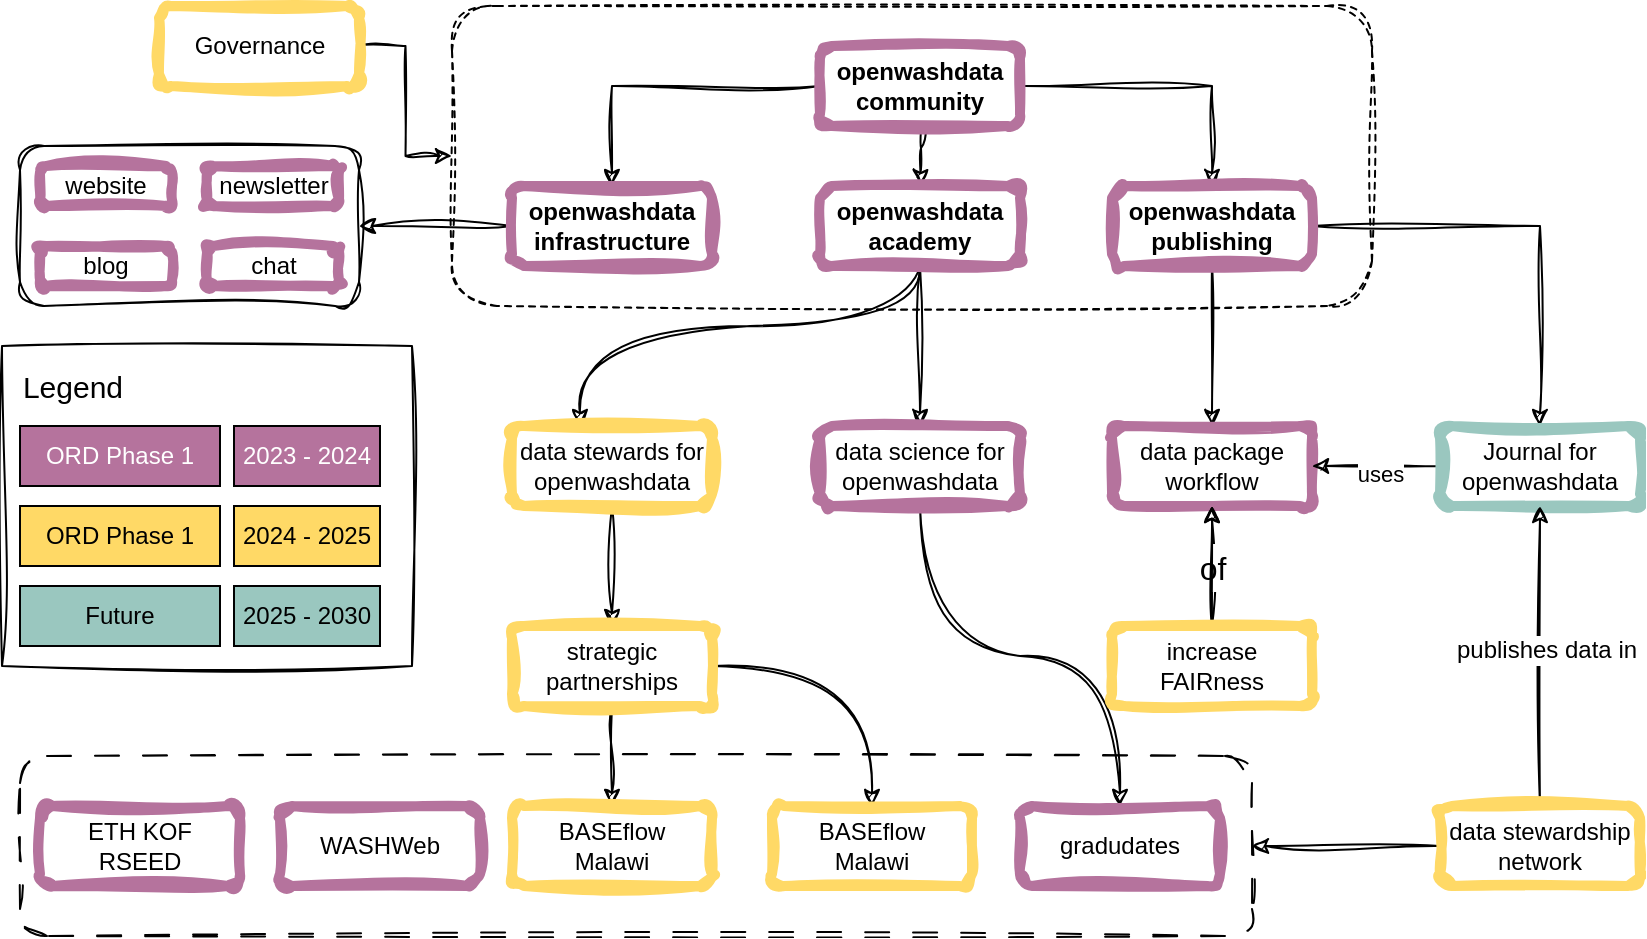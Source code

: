 <mxfile version="21.6.2" type="github">
  <diagram name="Page-1" id="nh3vlnxrbsC_gWLJnE9w">
    <mxGraphModel dx="2074" dy="1182" grid="1" gridSize="10" guides="1" tooltips="1" connect="1" arrows="1" fold="1" page="1" pageScale="1" pageWidth="827" pageHeight="1169" math="0" shadow="0">
      <root>
        <mxCell id="0" />
        <mxCell id="1" parent="0" />
        <mxCell id="BLSTeo2ohmMuAXlxdQSj-82" value="" style="rounded=0;whiteSpace=wrap;html=1;sketch=1;hachureGap=4;jiggle=2;curveFitting=1;fontFamily=Architects Daughter;fontSource=https%3A%2F%2Ffonts.googleapis.com%2Fcss%3Ffamily%3DArchitects%2BDaughter;fontSize=20;fillColor=none;" vertex="1" parent="1">
          <mxGeometry x="5" y="190" width="205" height="160" as="geometry" />
        </mxCell>
        <mxCell id="BLSTeo2ohmMuAXlxdQSj-55" value="" style="rounded=1;whiteSpace=wrap;html=1;sketch=1;hachureGap=4;jiggle=2;curveFitting=1;fontFamily=Architects Daughter;fontSource=https%3A%2F%2Ffonts.googleapis.com%2Fcss%3Ffamily%3DArchitects%2BDaughter;fontSize=20;fillColor=none;dashed=1;dashPattern=12 12;" vertex="1" parent="1">
          <mxGeometry x="14" y="395" width="616" height="90" as="geometry" />
        </mxCell>
        <mxCell id="BLSTeo2ohmMuAXlxdQSj-76" value="" style="rounded=1;whiteSpace=wrap;html=1;sketch=1;hachureGap=4;jiggle=2;curveFitting=1;fontFamily=Architects Daughter;fontSource=https%3A%2F%2Ffonts.googleapis.com%2Fcss%3Ffamily%3DArchitects%2BDaughter;fontSize=20;fillColor=none;" vertex="1" parent="1">
          <mxGeometry x="14" y="90" width="169.5" height="80" as="geometry" />
        </mxCell>
        <mxCell id="BLSTeo2ohmMuAXlxdQSj-31" style="edgeStyle=orthogonalEdgeStyle;rounded=0;sketch=1;hachureGap=4;jiggle=2;curveFitting=1;orthogonalLoop=1;jettySize=auto;html=1;fontFamily=Architects Daughter;fontSource=https%3A%2F%2Ffonts.googleapis.com%2Fcss%3Ffamily%3DArchitects%2BDaughter;fontSize=16;" edge="1" parent="1" source="BLSTeo2ohmMuAXlxdQSj-2" target="BLSTeo2ohmMuAXlxdQSj-12">
          <mxGeometry relative="1" as="geometry" />
        </mxCell>
        <mxCell id="BLSTeo2ohmMuAXlxdQSj-32" style="edgeStyle=orthogonalEdgeStyle;rounded=0;sketch=1;hachureGap=4;jiggle=2;curveFitting=1;orthogonalLoop=1;jettySize=auto;html=1;exitX=1;exitY=0.5;exitDx=0;exitDy=0;fontFamily=Architects Daughter;fontSource=https%3A%2F%2Ffonts.googleapis.com%2Fcss%3Ffamily%3DArchitects%2BDaughter;fontSize=16;" edge="1" parent="1" source="BLSTeo2ohmMuAXlxdQSj-2" target="BLSTeo2ohmMuAXlxdQSj-16">
          <mxGeometry relative="1" as="geometry" />
        </mxCell>
        <mxCell id="BLSTeo2ohmMuAXlxdQSj-33" value="" style="edgeStyle=orthogonalEdgeStyle;rounded=0;sketch=1;hachureGap=4;jiggle=2;curveFitting=1;orthogonalLoop=1;jettySize=auto;html=1;fontFamily=Architects Daughter;fontSource=https%3A%2F%2Ffonts.googleapis.com%2Fcss%3Ffamily%3DArchitects%2BDaughter;fontSize=16;" edge="1" parent="1" target="BLSTeo2ohmMuAXlxdQSj-13">
          <mxGeometry relative="1" as="geometry">
            <mxPoint x="464" y="70" as="sourcePoint" />
          </mxGeometry>
        </mxCell>
        <mxCell id="BLSTeo2ohmMuAXlxdQSj-2" value="openwashdata&lt;br&gt;community" style="rounded=1;whiteSpace=wrap;html=1;strokeColor=#B5739D;shadow=0;strokeWidth=5;sketch=1;curveFitting=1;jiggle=2;fontStyle=1" vertex="1" parent="1">
          <mxGeometry x="414" y="40" width="100" height="40" as="geometry" />
        </mxCell>
        <mxCell id="BLSTeo2ohmMuAXlxdQSj-5" value="ORD Phase 1" style="rounded=0;whiteSpace=wrap;html=1;fillColor=#FFD966;" vertex="1" parent="1">
          <mxGeometry x="14" y="270" width="100" height="30" as="geometry" />
        </mxCell>
        <mxCell id="BLSTeo2ohmMuAXlxdQSj-6" value="Future" style="rounded=0;whiteSpace=wrap;html=1;fillColor=#9AC7BF;" vertex="1" parent="1">
          <mxGeometry x="14" y="310" width="100" height="30" as="geometry" />
        </mxCell>
        <mxCell id="BLSTeo2ohmMuAXlxdQSj-7" value="2023 - 2024" style="rounded=0;whiteSpace=wrap;html=1;fillColor=#B5739D;fontColor=#FFFFFF;" vertex="1" parent="1">
          <mxGeometry x="121" y="230" width="73" height="30" as="geometry" />
        </mxCell>
        <mxCell id="BLSTeo2ohmMuAXlxdQSj-8" value="2024 - 2025" style="rounded=0;whiteSpace=wrap;html=1;fillColor=#FFD966;" vertex="1" parent="1">
          <mxGeometry x="121" y="270" width="73" height="30" as="geometry" />
        </mxCell>
        <mxCell id="BLSTeo2ohmMuAXlxdQSj-9" value="2025 - 2030" style="rounded=0;whiteSpace=wrap;html=1;fillColor=#9AC7BF;" vertex="1" parent="1">
          <mxGeometry x="121" y="310" width="73" height="30" as="geometry" />
        </mxCell>
        <mxCell id="BLSTeo2ohmMuAXlxdQSj-77" value="" style="edgeStyle=orthogonalEdgeStyle;rounded=0;sketch=1;hachureGap=4;jiggle=2;curveFitting=1;orthogonalLoop=1;jettySize=auto;html=1;fontFamily=Architects Daughter;fontSource=https%3A%2F%2Ffonts.googleapis.com%2Fcss%3Ffamily%3DArchitects%2BDaughter;fontSize=16;" edge="1" parent="1" source="BLSTeo2ohmMuAXlxdQSj-12" target="BLSTeo2ohmMuAXlxdQSj-76">
          <mxGeometry relative="1" as="geometry" />
        </mxCell>
        <mxCell id="BLSTeo2ohmMuAXlxdQSj-12" value="openwashdata&lt;br&gt;infrastructure" style="rounded=1;whiteSpace=wrap;html=1;strokeColor=#B5739D;shadow=0;strokeWidth=5;sketch=1;curveFitting=1;jiggle=2;fontStyle=1" vertex="1" parent="1">
          <mxGeometry x="260" y="110" width="100" height="40" as="geometry" />
        </mxCell>
        <mxCell id="BLSTeo2ohmMuAXlxdQSj-28" style="edgeStyle=orthogonalEdgeStyle;rounded=0;sketch=1;hachureGap=4;jiggle=2;curveFitting=1;orthogonalLoop=1;jettySize=auto;html=1;fontFamily=Architects Daughter;fontSource=https%3A%2F%2Ffonts.googleapis.com%2Fcss%3Ffamily%3DArchitects%2BDaughter;fontSize=16;curved=1;" edge="1" parent="1" source="BLSTeo2ohmMuAXlxdQSj-13" target="BLSTeo2ohmMuAXlxdQSj-26">
          <mxGeometry relative="1" as="geometry">
            <Array as="points">
              <mxPoint x="464" y="180" />
              <mxPoint x="294" y="180" />
            </Array>
          </mxGeometry>
        </mxCell>
        <mxCell id="BLSTeo2ohmMuAXlxdQSj-29" value="" style="edgeStyle=orthogonalEdgeStyle;rounded=0;sketch=1;hachureGap=4;jiggle=2;curveFitting=1;orthogonalLoop=1;jettySize=auto;html=1;fontFamily=Architects Daughter;fontSource=https%3A%2F%2Ffonts.googleapis.com%2Fcss%3Ffamily%3DArchitects%2BDaughter;fontSize=16;" edge="1" parent="1" source="BLSTeo2ohmMuAXlxdQSj-13" target="BLSTeo2ohmMuAXlxdQSj-14">
          <mxGeometry relative="1" as="geometry" />
        </mxCell>
        <mxCell id="BLSTeo2ohmMuAXlxdQSj-13" value="openwashdata&lt;br&gt;academy" style="rounded=1;whiteSpace=wrap;html=1;strokeColor=#B5739D;shadow=0;strokeWidth=5;sketch=1;curveFitting=1;jiggle=2;fontStyle=1" vertex="1" parent="1">
          <mxGeometry x="414" y="110" width="100" height="40" as="geometry" />
        </mxCell>
        <mxCell id="BLSTeo2ohmMuAXlxdQSj-36" style="edgeStyle=orthogonalEdgeStyle;rounded=0;sketch=1;hachureGap=4;jiggle=2;curveFitting=1;orthogonalLoop=1;jettySize=auto;html=1;exitX=0.5;exitY=1;exitDx=0;exitDy=0;fontFamily=Architects Daughter;fontSource=https%3A%2F%2Ffonts.googleapis.com%2Fcss%3Ffamily%3DArchitects%2BDaughter;fontSize=16;curved=1;" edge="1" parent="1" source="BLSTeo2ohmMuAXlxdQSj-14" target="BLSTeo2ohmMuAXlxdQSj-15">
          <mxGeometry relative="1" as="geometry">
            <mxPoint x="590" y="420" as="targetPoint" />
          </mxGeometry>
        </mxCell>
        <mxCell id="BLSTeo2ohmMuAXlxdQSj-14" value="data science for&lt;br&gt;openwashdata" style="rounded=1;whiteSpace=wrap;html=1;strokeColor=#B5739D;shadow=0;strokeWidth=5;sketch=1;curveFitting=1;jiggle=2;" vertex="1" parent="1">
          <mxGeometry x="414" y="230" width="100" height="40" as="geometry" />
        </mxCell>
        <mxCell id="BLSTeo2ohmMuAXlxdQSj-15" value="gradudates" style="rounded=1;whiteSpace=wrap;html=1;strokeColor=#B5739D;shadow=0;strokeWidth=5;sketch=1;curveFitting=1;jiggle=2;" vertex="1" parent="1">
          <mxGeometry x="514" y="420" width="100" height="40" as="geometry" />
        </mxCell>
        <mxCell id="BLSTeo2ohmMuAXlxdQSj-34" value="" style="edgeStyle=orthogonalEdgeStyle;rounded=0;sketch=1;hachureGap=4;jiggle=2;curveFitting=1;orthogonalLoop=1;jettySize=auto;html=1;fontFamily=Architects Daughter;fontSource=https%3A%2F%2Ffonts.googleapis.com%2Fcss%3Ffamily%3DArchitects%2BDaughter;fontSize=16;" edge="1" parent="1" source="BLSTeo2ohmMuAXlxdQSj-16" target="BLSTeo2ohmMuAXlxdQSj-17">
          <mxGeometry relative="1" as="geometry" />
        </mxCell>
        <mxCell id="BLSTeo2ohmMuAXlxdQSj-35" style="edgeStyle=orthogonalEdgeStyle;rounded=0;sketch=1;hachureGap=4;jiggle=2;curveFitting=1;orthogonalLoop=1;jettySize=auto;html=1;exitX=1;exitY=0.5;exitDx=0;exitDy=0;fontFamily=Architects Daughter;fontSource=https%3A%2F%2Ffonts.googleapis.com%2Fcss%3Ffamily%3DArchitects%2BDaughter;fontSize=16;" edge="1" parent="1" source="BLSTeo2ohmMuAXlxdQSj-16" target="BLSTeo2ohmMuAXlxdQSj-21">
          <mxGeometry relative="1" as="geometry" />
        </mxCell>
        <mxCell id="BLSTeo2ohmMuAXlxdQSj-16" value="openwashdata&lt;br&gt;publishing" style="rounded=1;whiteSpace=wrap;html=1;strokeColor=#B5739D;shadow=0;strokeWidth=5;sketch=1;curveFitting=1;jiggle=2;fontStyle=1" vertex="1" parent="1">
          <mxGeometry x="560" y="110" width="100" height="40" as="geometry" />
        </mxCell>
        <mxCell id="BLSTeo2ohmMuAXlxdQSj-17" value="data package workflow" style="rounded=1;whiteSpace=wrap;html=1;strokeColor=#B5739D;shadow=0;strokeWidth=5;sketch=1;curveFitting=1;jiggle=2;" vertex="1" parent="1">
          <mxGeometry x="560" y="230" width="100" height="40" as="geometry" />
        </mxCell>
        <mxCell id="BLSTeo2ohmMuAXlxdQSj-62" value="" style="edgeStyle=orthogonalEdgeStyle;rounded=0;sketch=1;hachureGap=4;jiggle=2;curveFitting=1;orthogonalLoop=1;jettySize=auto;html=1;fontFamily=Architects Daughter;fontSource=https%3A%2F%2Ffonts.googleapis.com%2Fcss%3Ffamily%3DArchitects%2BDaughter;fontSize=16;" edge="1" parent="1" source="BLSTeo2ohmMuAXlxdQSj-21" target="BLSTeo2ohmMuAXlxdQSj-17">
          <mxGeometry relative="1" as="geometry" />
        </mxCell>
        <mxCell id="BLSTeo2ohmMuAXlxdQSj-63" value="&lt;font style=&quot;font-size: 11px;&quot; face=&quot;Helvetica&quot;&gt;uses&lt;/font&gt;" style="edgeLabel;html=1;align=center;verticalAlign=middle;resizable=0;points=[];fontSize=20;fontFamily=Architects Daughter;" vertex="1" connectable="0" parent="BLSTeo2ohmMuAXlxdQSj-62">
          <mxGeometry x="-0.05" y="1" relative="1" as="geometry">
            <mxPoint as="offset" />
          </mxGeometry>
        </mxCell>
        <mxCell id="BLSTeo2ohmMuAXlxdQSj-21" value="Journal for &lt;br&gt;openwashdata" style="rounded=1;whiteSpace=wrap;html=1;strokeColor=#9AC7BF;shadow=0;strokeWidth=5;sketch=1;curveFitting=1;jiggle=2;" vertex="1" parent="1">
          <mxGeometry x="724" y="230" width="100" height="40" as="geometry" />
        </mxCell>
        <mxCell id="BLSTeo2ohmMuAXlxdQSj-37" value="" style="edgeStyle=orthogonalEdgeStyle;rounded=0;sketch=1;hachureGap=4;jiggle=2;curveFitting=1;orthogonalLoop=1;jettySize=auto;html=1;fontFamily=Architects Daughter;fontSource=https%3A%2F%2Ffonts.googleapis.com%2Fcss%3Ffamily%3DArchitects%2BDaughter;fontSize=16;" edge="1" parent="1" source="BLSTeo2ohmMuAXlxdQSj-22" target="BLSTeo2ohmMuAXlxdQSj-17">
          <mxGeometry relative="1" as="geometry" />
        </mxCell>
        <mxCell id="BLSTeo2ohmMuAXlxdQSj-38" value="&lt;font style=&quot;font-size: 16px;&quot; face=&quot;Helvetica&quot;&gt;of&lt;/font&gt;" style="edgeLabel;html=1;align=center;verticalAlign=middle;resizable=0;points=[];fontSize=20;fontFamily=Architects Daughter;" vertex="1" connectable="0" parent="BLSTeo2ohmMuAXlxdQSj-37">
          <mxGeometry x="-0.3" y="-3" relative="1" as="geometry">
            <mxPoint x="-3" y="-9" as="offset" />
          </mxGeometry>
        </mxCell>
        <mxCell id="BLSTeo2ohmMuAXlxdQSj-39" value="" style="edgeStyle=orthogonalEdgeStyle;rounded=0;sketch=1;hachureGap=4;jiggle=2;curveFitting=1;orthogonalLoop=1;jettySize=auto;html=1;fontFamily=Architects Daughter;fontSource=https%3A%2F%2Ffonts.googleapis.com%2Fcss%3Ffamily%3DArchitects%2BDaughter;fontSize=16;" edge="1" parent="1" source="BLSTeo2ohmMuAXlxdQSj-22" target="BLSTeo2ohmMuAXlxdQSj-17">
          <mxGeometry relative="1" as="geometry" />
        </mxCell>
        <mxCell id="BLSTeo2ohmMuAXlxdQSj-22" value="increase FAIRness" style="rounded=1;whiteSpace=wrap;html=1;strokeColor=#FFD966;shadow=0;strokeWidth=5;sketch=1;curveFitting=1;jiggle=2;" vertex="1" parent="1">
          <mxGeometry x="560" y="330" width="100" height="40" as="geometry" />
        </mxCell>
        <mxCell id="BLSTeo2ohmMuAXlxdQSj-30" value="" style="edgeStyle=orthogonalEdgeStyle;rounded=0;sketch=1;hachureGap=4;jiggle=2;curveFitting=1;orthogonalLoop=1;jettySize=auto;html=1;fontFamily=Architects Daughter;fontSource=https%3A%2F%2Ffonts.googleapis.com%2Fcss%3Ffamily%3DArchitects%2BDaughter;fontSize=16;" edge="1" parent="1" source="BLSTeo2ohmMuAXlxdQSj-26" target="BLSTeo2ohmMuAXlxdQSj-27">
          <mxGeometry relative="1" as="geometry" />
        </mxCell>
        <mxCell id="BLSTeo2ohmMuAXlxdQSj-26" value="data stewards for openwashdata" style="rounded=1;whiteSpace=wrap;html=1;strokeColor=#FFD966;shadow=0;strokeWidth=5;sketch=1;curveFitting=1;jiggle=2;" vertex="1" parent="1">
          <mxGeometry x="260" y="230" width="100" height="40" as="geometry" />
        </mxCell>
        <mxCell id="BLSTeo2ohmMuAXlxdQSj-43" value="" style="edgeStyle=orthogonalEdgeStyle;rounded=0;sketch=1;hachureGap=4;jiggle=2;curveFitting=1;orthogonalLoop=1;jettySize=auto;html=1;fontFamily=Architects Daughter;fontSource=https%3A%2F%2Ffonts.googleapis.com%2Fcss%3Ffamily%3DArchitects%2BDaughter;fontSize=16;exitX=0.5;exitY=1;exitDx=0;exitDy=0;" edge="1" parent="1" source="BLSTeo2ohmMuAXlxdQSj-27" target="BLSTeo2ohmMuAXlxdQSj-40">
          <mxGeometry relative="1" as="geometry">
            <mxPoint x="294" y="370" as="sourcePoint" />
          </mxGeometry>
        </mxCell>
        <mxCell id="BLSTeo2ohmMuAXlxdQSj-46" style="edgeStyle=orthogonalEdgeStyle;rounded=0;sketch=1;hachureGap=4;jiggle=2;curveFitting=1;orthogonalLoop=1;jettySize=auto;html=1;fontFamily=Architects Daughter;fontSource=https%3A%2F%2Ffonts.googleapis.com%2Fcss%3Ffamily%3DArchitects%2BDaughter;fontSize=16;curved=1;exitX=1;exitY=0.5;exitDx=0;exitDy=0;entryX=0.5;entryY=0;entryDx=0;entryDy=0;" edge="1" parent="1" source="BLSTeo2ohmMuAXlxdQSj-27" target="BLSTeo2ohmMuAXlxdQSj-41">
          <mxGeometry relative="1" as="geometry">
            <mxPoint x="354" y="360" as="sourcePoint" />
            <Array as="points">
              <mxPoint x="440" y="350" />
            </Array>
          </mxGeometry>
        </mxCell>
        <mxCell id="BLSTeo2ohmMuAXlxdQSj-27" value="strategic partnerships" style="rounded=1;whiteSpace=wrap;html=1;strokeColor=#FFD966;shadow=0;strokeWidth=5;sketch=1;curveFitting=1;jiggle=2;" vertex="1" parent="1">
          <mxGeometry x="260" y="330" width="100" height="40" as="geometry" />
        </mxCell>
        <mxCell id="BLSTeo2ohmMuAXlxdQSj-40" value="BASEflow&lt;br&gt;Malawi" style="rounded=1;whiteSpace=wrap;html=1;strokeColor=#FFD966;shadow=0;strokeWidth=5;sketch=1;curveFitting=1;jiggle=2;" vertex="1" parent="1">
          <mxGeometry x="260" y="420" width="100" height="40" as="geometry" />
        </mxCell>
        <mxCell id="BLSTeo2ohmMuAXlxdQSj-41" value="BASEflow&lt;br&gt;Malawi" style="rounded=1;whiteSpace=wrap;html=1;strokeColor=#FFD966;shadow=0;strokeWidth=5;sketch=1;curveFitting=1;jiggle=2;" vertex="1" parent="1">
          <mxGeometry x="390" y="420" width="100" height="40" as="geometry" />
        </mxCell>
        <mxCell id="BLSTeo2ohmMuAXlxdQSj-51" value="WASHWeb" style="rounded=1;whiteSpace=wrap;html=1;strokeColor=#B5739D;shadow=0;strokeWidth=5;sketch=1;curveFitting=1;jiggle=2;" vertex="1" parent="1">
          <mxGeometry x="144" y="420" width="100" height="40" as="geometry" />
        </mxCell>
        <mxCell id="BLSTeo2ohmMuAXlxdQSj-53" value="ETH KOF&lt;br&gt;RSEED" style="rounded=1;whiteSpace=wrap;html=1;strokeColor=#B5739D;shadow=0;strokeWidth=5;sketch=1;curveFitting=1;jiggle=2;" vertex="1" parent="1">
          <mxGeometry x="24" y="420" width="100" height="40" as="geometry" />
        </mxCell>
        <mxCell id="BLSTeo2ohmMuAXlxdQSj-57" style="edgeStyle=orthogonalEdgeStyle;rounded=0;sketch=1;hachureGap=4;jiggle=2;curveFitting=1;orthogonalLoop=1;jettySize=auto;html=1;entryX=1;entryY=0.5;entryDx=0;entryDy=0;fontFamily=Architects Daughter;fontSource=https%3A%2F%2Ffonts.googleapis.com%2Fcss%3Ffamily%3DArchitects%2BDaughter;fontSize=16;" edge="1" parent="1" source="BLSTeo2ohmMuAXlxdQSj-56" target="BLSTeo2ohmMuAXlxdQSj-55">
          <mxGeometry relative="1" as="geometry">
            <mxPoint x="664" y="440" as="targetPoint" />
          </mxGeometry>
        </mxCell>
        <mxCell id="BLSTeo2ohmMuAXlxdQSj-59" style="edgeStyle=orthogonalEdgeStyle;rounded=0;sketch=1;hachureGap=4;jiggle=2;curveFitting=1;orthogonalLoop=1;jettySize=auto;html=1;fontFamily=Architects Daughter;fontSource=https%3A%2F%2Ffonts.googleapis.com%2Fcss%3Ffamily%3DArchitects%2BDaughter;fontSize=16;" edge="1" parent="1" source="BLSTeo2ohmMuAXlxdQSj-56" target="BLSTeo2ohmMuAXlxdQSj-21">
          <mxGeometry relative="1" as="geometry" />
        </mxCell>
        <mxCell id="BLSTeo2ohmMuAXlxdQSj-60" value="&lt;font style=&quot;font-size: 12px;&quot; face=&quot;Helvetica&quot;&gt;publishes data in&lt;br style=&quot;font-size: 12px;&quot;&gt;&lt;/font&gt;" style="edgeLabel;html=1;align=center;verticalAlign=middle;resizable=0;points=[];fontSize=12;fontFamily=Architects Daughter;" vertex="1" connectable="0" parent="BLSTeo2ohmMuAXlxdQSj-59">
          <mxGeometry x="0.04" y="-3" relative="1" as="geometry">
            <mxPoint as="offset" />
          </mxGeometry>
        </mxCell>
        <mxCell id="BLSTeo2ohmMuAXlxdQSj-56" value="data stewardship network" style="rounded=1;whiteSpace=wrap;html=1;strokeColor=#FFD966;shadow=0;strokeWidth=5;sketch=1;curveFitting=1;jiggle=2;" vertex="1" parent="1">
          <mxGeometry x="724" y="420" width="100" height="40" as="geometry" />
        </mxCell>
        <mxCell id="BLSTeo2ohmMuAXlxdQSj-64" value="website" style="rounded=1;whiteSpace=wrap;html=1;strokeColor=#B5739D;shadow=0;strokeWidth=5;sketch=1;curveFitting=1;jiggle=2;" vertex="1" parent="1">
          <mxGeometry x="24" y="100" width="66" height="20" as="geometry" />
        </mxCell>
        <mxCell id="BLSTeo2ohmMuAXlxdQSj-69" value="newsletter" style="rounded=1;whiteSpace=wrap;html=1;strokeColor=#B5739D;shadow=0;strokeWidth=5;sketch=1;curveFitting=1;jiggle=2;" vertex="1" parent="1">
          <mxGeometry x="107.5" y="100" width="66" height="20" as="geometry" />
        </mxCell>
        <mxCell id="BLSTeo2ohmMuAXlxdQSj-70" value="chat" style="rounded=1;whiteSpace=wrap;html=1;strokeColor=#B5739D;shadow=0;strokeWidth=5;sketch=1;curveFitting=1;jiggle=2;" vertex="1" parent="1">
          <mxGeometry x="107.5" y="140" width="66" height="20" as="geometry" />
        </mxCell>
        <mxCell id="BLSTeo2ohmMuAXlxdQSj-71" value="blog" style="rounded=1;whiteSpace=wrap;html=1;strokeColor=#B5739D;shadow=0;strokeWidth=5;sketch=1;curveFitting=1;jiggle=2;" vertex="1" parent="1">
          <mxGeometry x="24" y="140" width="66" height="20" as="geometry" />
        </mxCell>
        <mxCell id="BLSTeo2ohmMuAXlxdQSj-80" value="ORD Phase 1" style="rounded=0;whiteSpace=wrap;html=1;fillColor=#B5739D;fontColor=#FFFFFF;" vertex="1" parent="1">
          <mxGeometry x="14" y="230" width="100" height="30" as="geometry" />
        </mxCell>
        <mxCell id="BLSTeo2ohmMuAXlxdQSj-81" value="Legend" style="text;html=1;align=center;verticalAlign=middle;resizable=0;points=[];autosize=1;strokeColor=none;fillColor=none;fontSize=15;fontFamily=Helvetica;" vertex="1" parent="1">
          <mxGeometry x="5" y="195" width="70" height="30" as="geometry" />
        </mxCell>
        <mxCell id="BLSTeo2ohmMuAXlxdQSj-85" value="" style="rounded=1;whiteSpace=wrap;html=1;sketch=1;hachureGap=4;jiggle=2;curveFitting=1;fontFamily=Architects Daughter;fontSource=https%3A%2F%2Ffonts.googleapis.com%2Fcss%3Ffamily%3DArchitects%2BDaughter;fontSize=20;fillColor=none;dashed=1;" vertex="1" parent="1">
          <mxGeometry x="230" y="20" width="460" height="150" as="geometry" />
        </mxCell>
        <mxCell id="BLSTeo2ohmMuAXlxdQSj-87" style="edgeStyle=orthogonalEdgeStyle;rounded=0;sketch=1;hachureGap=4;jiggle=2;curveFitting=1;orthogonalLoop=1;jettySize=auto;html=1;fontFamily=Architects Daughter;fontSource=https%3A%2F%2Ffonts.googleapis.com%2Fcss%3Ffamily%3DArchitects%2BDaughter;fontSize=16;" edge="1" parent="1" source="BLSTeo2ohmMuAXlxdQSj-86" target="BLSTeo2ohmMuAXlxdQSj-85">
          <mxGeometry relative="1" as="geometry" />
        </mxCell>
        <mxCell id="BLSTeo2ohmMuAXlxdQSj-86" value="Governance" style="rounded=1;whiteSpace=wrap;html=1;strokeColor=#FFD966;shadow=0;strokeWidth=5;sketch=1;curveFitting=1;jiggle=2;" vertex="1" parent="1">
          <mxGeometry x="83.5" y="20" width="100" height="40" as="geometry" />
        </mxCell>
      </root>
    </mxGraphModel>
  </diagram>
</mxfile>
